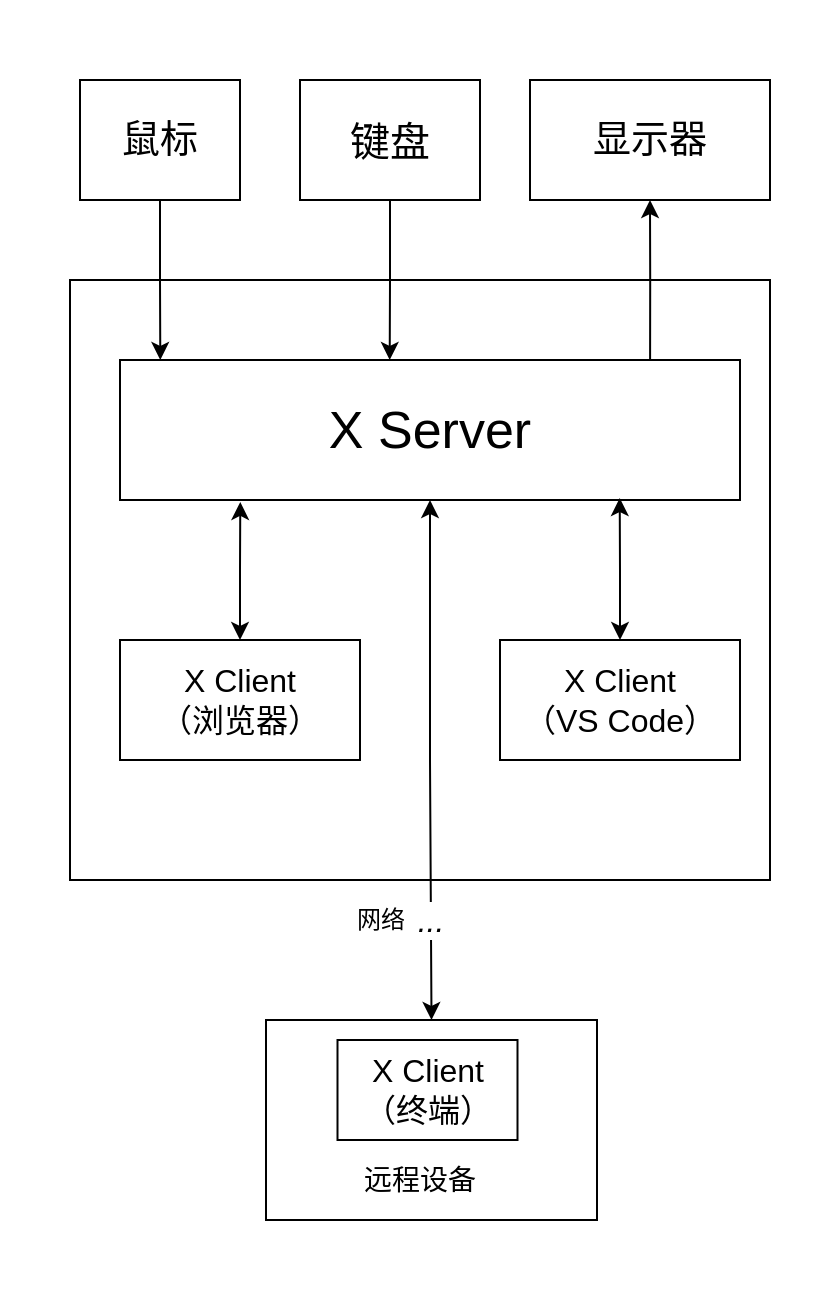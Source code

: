<mxfile version="14.5.1" type="device"><diagram id="oex-56RI04ZVMQIlDkr6" name="第 1 页"><mxGraphModel dx="1106" dy="795" grid="1" gridSize="10" guides="1" tooltips="1" connect="1" arrows="1" fold="1" page="1" pageScale="1" pageWidth="1169" pageHeight="1654" math="0" shadow="0"><root><mxCell id="0"/><mxCell id="1" parent="0"/><mxCell id="Ml23P-arAs9nKvFa9uRJ-25" value="" style="rounded=0;whiteSpace=wrap;html=1;strokeColor=none;" vertex="1" parent="1"><mxGeometry x="200" y="100" width="410" height="650" as="geometry"/></mxCell><mxCell id="Ml23P-arAs9nKvFa9uRJ-2" value="" style="rounded=0;whiteSpace=wrap;html=1;" vertex="1" parent="1"><mxGeometry x="235" y="240" width="350" height="300" as="geometry"/></mxCell><mxCell id="Ml23P-arAs9nKvFa9uRJ-13" style="edgeStyle=orthogonalEdgeStyle;rounded=0;orthogonalLoop=1;jettySize=auto;html=1;entryX=0.065;entryY=0;entryDx=0;entryDy=0;entryPerimeter=0;" edge="1" parent="1" source="Ml23P-arAs9nKvFa9uRJ-3" target="Ml23P-arAs9nKvFa9uRJ-6"><mxGeometry relative="1" as="geometry"/></mxCell><mxCell id="Ml23P-arAs9nKvFa9uRJ-3" value="&lt;font style=&quot;font-size: 19px&quot;&gt;鼠标&lt;/font&gt;" style="rounded=0;whiteSpace=wrap;html=1;" vertex="1" parent="1"><mxGeometry x="240" y="140" width="80" height="60" as="geometry"/></mxCell><mxCell id="Ml23P-arAs9nKvFa9uRJ-14" style="edgeStyle=orthogonalEdgeStyle;rounded=0;orthogonalLoop=1;jettySize=auto;html=1;entryX=0.435;entryY=0;entryDx=0;entryDy=0;entryPerimeter=0;" edge="1" parent="1" source="Ml23P-arAs9nKvFa9uRJ-4" target="Ml23P-arAs9nKvFa9uRJ-6"><mxGeometry relative="1" as="geometry"/></mxCell><mxCell id="Ml23P-arAs9nKvFa9uRJ-4" value="&lt;font style=&quot;font-size: 20px&quot;&gt;键盘&lt;/font&gt;" style="rounded=0;whiteSpace=wrap;html=1;" vertex="1" parent="1"><mxGeometry x="350" y="140" width="90" height="60" as="geometry"/></mxCell><mxCell id="Ml23P-arAs9nKvFa9uRJ-5" value="&lt;font style=&quot;font-size: 19px&quot;&gt;显示器&lt;/font&gt;" style="rounded=0;whiteSpace=wrap;html=1;" vertex="1" parent="1"><mxGeometry x="465" y="140" width="120" height="60" as="geometry"/></mxCell><mxCell id="Ml23P-arAs9nKvFa9uRJ-15" style="edgeStyle=orthogonalEdgeStyle;rounded=0;orthogonalLoop=1;jettySize=auto;html=1;entryX=0.5;entryY=1;entryDx=0;entryDy=0;exitX=0.855;exitY=0;exitDx=0;exitDy=0;exitPerimeter=0;" edge="1" parent="1" source="Ml23P-arAs9nKvFa9uRJ-6" target="Ml23P-arAs9nKvFa9uRJ-5"><mxGeometry relative="1" as="geometry"/></mxCell><mxCell id="Ml23P-arAs9nKvFa9uRJ-18" style="edgeStyle=orthogonalEdgeStyle;rounded=0;orthogonalLoop=1;jettySize=auto;html=1;startArrow=classic;startFill=1;entryX=0.5;entryY=0;entryDx=0;entryDy=0;" edge="1" parent="1" source="Ml23P-arAs9nKvFa9uRJ-6" target="Ml23P-arAs9nKvFa9uRJ-9"><mxGeometry relative="1" as="geometry"><mxPoint x="408" y="600" as="targetPoint"/></mxGeometry></mxCell><mxCell id="Ml23P-arAs9nKvFa9uRJ-19" value="&lt;span style=&quot;font-size: 16px&quot;&gt;&lt;i&gt;...&lt;/i&gt;&lt;/span&gt;" style="edgeLabel;html=1;align=center;verticalAlign=middle;resizable=0;points=[];" vertex="1" connectable="0" parent="Ml23P-arAs9nKvFa9uRJ-18"><mxGeometry x="0.732" y="-1" relative="1" as="geometry"><mxPoint x="0.24" y="-15.2" as="offset"/></mxGeometry></mxCell><mxCell id="Ml23P-arAs9nKvFa9uRJ-6" value="&lt;font style=&quot;font-size: 26px&quot;&gt;X Server&lt;/font&gt;" style="rounded=0;whiteSpace=wrap;html=1;" vertex="1" parent="1"><mxGeometry x="260" y="280" width="310" height="70" as="geometry"/></mxCell><mxCell id="Ml23P-arAs9nKvFa9uRJ-17" style="edgeStyle=orthogonalEdgeStyle;rounded=0;orthogonalLoop=1;jettySize=auto;html=1;entryX=0.806;entryY=0.986;entryDx=0;entryDy=0;entryPerimeter=0;startArrow=classic;startFill=1;" edge="1" parent="1" source="Ml23P-arAs9nKvFa9uRJ-7" target="Ml23P-arAs9nKvFa9uRJ-6"><mxGeometry relative="1" as="geometry"/></mxCell><mxCell id="Ml23P-arAs9nKvFa9uRJ-7" value="&lt;font style=&quot;font-size: 16px&quot;&gt;X Client&lt;br&gt;（VS Code）&lt;br&gt;&lt;/font&gt;" style="rounded=0;whiteSpace=wrap;html=1;" vertex="1" parent="1"><mxGeometry x="450" y="420" width="120" height="60" as="geometry"/></mxCell><mxCell id="Ml23P-arAs9nKvFa9uRJ-16" style="edgeStyle=orthogonalEdgeStyle;rounded=0;orthogonalLoop=1;jettySize=auto;html=1;entryX=0.194;entryY=1.014;entryDx=0;entryDy=0;entryPerimeter=0;startArrow=classic;startFill=1;" edge="1" parent="1" source="Ml23P-arAs9nKvFa9uRJ-8" target="Ml23P-arAs9nKvFa9uRJ-6"><mxGeometry relative="1" as="geometry"/></mxCell><mxCell id="Ml23P-arAs9nKvFa9uRJ-8" value="&lt;font style=&quot;font-size: 16px&quot;&gt;X Client&lt;br&gt;（浏览器）&lt;br&gt;&lt;/font&gt;" style="rounded=0;whiteSpace=wrap;html=1;" vertex="1" parent="1"><mxGeometry x="260" y="420" width="120" height="60" as="geometry"/></mxCell><mxCell id="Ml23P-arAs9nKvFa9uRJ-9" value="" style="rounded=0;whiteSpace=wrap;html=1;" vertex="1" parent="1"><mxGeometry x="333" y="610" width="165.5" height="100" as="geometry"/></mxCell><mxCell id="Ml23P-arAs9nKvFa9uRJ-10" value="&lt;font style=&quot;font-size: 14px&quot;&gt;远程设备&lt;/font&gt;" style="text;html=1;strokeColor=none;fillColor=none;align=center;verticalAlign=middle;whiteSpace=wrap;rounded=0;" vertex="1" parent="1"><mxGeometry x="369.75" y="680" width="80" height="20" as="geometry"/></mxCell><mxCell id="Ml23P-arAs9nKvFa9uRJ-12" value="&lt;font style=&quot;font-size: 16px&quot;&gt;X Client&lt;br&gt;（终端）&lt;br&gt;&lt;/font&gt;" style="rounded=0;whiteSpace=wrap;html=1;" vertex="1" parent="1"><mxGeometry x="368.75" y="620" width="90" height="50" as="geometry"/></mxCell><mxCell id="Ml23P-arAs9nKvFa9uRJ-24" value="网络" style="text;html=1;align=center;verticalAlign=middle;resizable=0;points=[];autosize=1;" vertex="1" parent="1"><mxGeometry x="369.75" y="550" width="40" height="20" as="geometry"/></mxCell></root></mxGraphModel></diagram></mxfile>